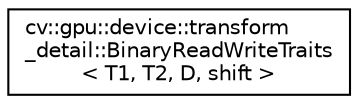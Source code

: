 digraph "Graphical Class Hierarchy"
{
 // LATEX_PDF_SIZE
  edge [fontname="Helvetica",fontsize="10",labelfontname="Helvetica",labelfontsize="10"];
  node [fontname="Helvetica",fontsize="10",shape=record];
  rankdir="LR";
  Node0 [label="cv::gpu::device::transform\l_detail::BinaryReadWriteTraits\l\< T1, T2, D, shift \>",height=0.2,width=0.4,color="black", fillcolor="white", style="filled",URL="$structcv_1_1gpu_1_1device_1_1transform__detail_1_1_binary_read_write_traits.html",tooltip=" "];
}
